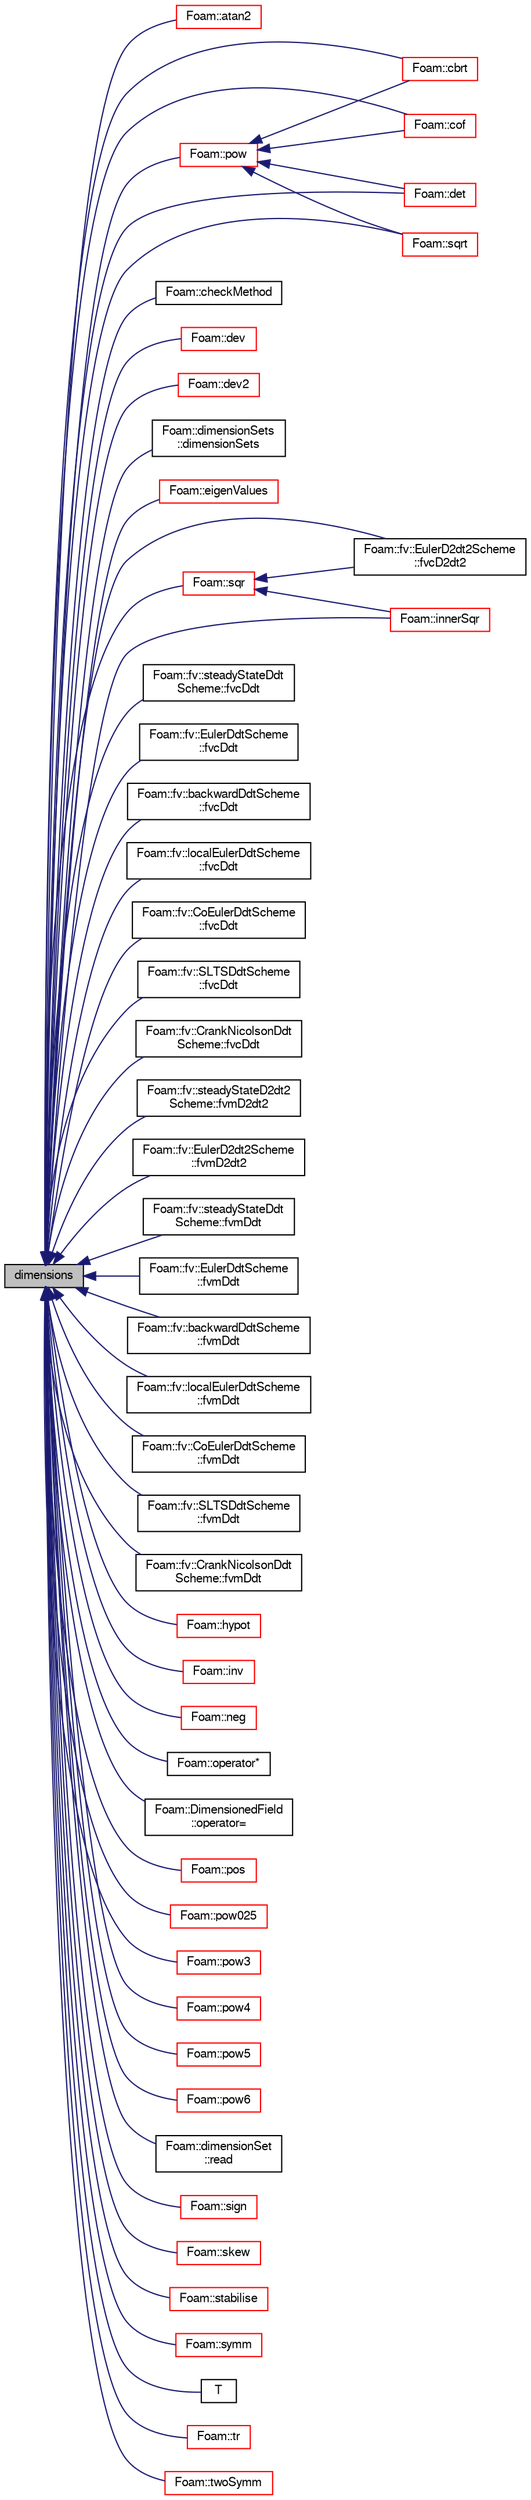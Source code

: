 digraph "dimensions"
{
  bgcolor="transparent";
  edge [fontname="FreeSans",fontsize="10",labelfontname="FreeSans",labelfontsize="10"];
  node [fontname="FreeSans",fontsize="10",shape=record];
  rankdir="LR";
  Node1 [label="dimensions",height=0.2,width=0.4,color="black", fillcolor="grey75", style="filled" fontcolor="black"];
  Node1 -> Node2 [dir="back",color="midnightblue",fontsize="10",style="solid",fontname="FreeSans"];
  Node2 [label="Foam::atan2",height=0.2,width=0.4,color="red",URL="$a10237.html#a7c3244436f5bb68e49184c00b86ccc8d"];
  Node1 -> Node3 [dir="back",color="midnightblue",fontsize="10",style="solid",fontname="FreeSans"];
  Node3 [label="Foam::cbrt",height=0.2,width=0.4,color="red",URL="$a10237.html#aca0b7feea326c0e1e9e04078a319d019"];
  Node1 -> Node4 [dir="back",color="midnightblue",fontsize="10",style="solid",fontname="FreeSans"];
  Node4 [label="Foam::checkMethod",height=0.2,width=0.4,color="black",URL="$a10237.html#af7c5aac53b9e18ea8377a3c3a973114b"];
  Node1 -> Node5 [dir="back",color="midnightblue",fontsize="10",style="solid",fontname="FreeSans"];
  Node5 [label="Foam::cof",height=0.2,width=0.4,color="red",URL="$a10237.html#a7cbeb91aa82a4ddd0511ff78af5b55e7"];
  Node1 -> Node6 [dir="back",color="midnightblue",fontsize="10",style="solid",fontname="FreeSans"];
  Node6 [label="Foam::det",height=0.2,width=0.4,color="red",URL="$a10237.html#a0661214f1c72feedb965c88d685f8036"];
  Node1 -> Node7 [dir="back",color="midnightblue",fontsize="10",style="solid",fontname="FreeSans"];
  Node7 [label="Foam::dev",height=0.2,width=0.4,color="red",URL="$a10237.html#a042ede1d98e91923a7cc5e14e9f86854"];
  Node1 -> Node8 [dir="back",color="midnightblue",fontsize="10",style="solid",fontname="FreeSans"];
  Node8 [label="Foam::dev2",height=0.2,width=0.4,color="red",URL="$a10237.html#a01b360e0d7ad7b43a8037fc09929e96f"];
  Node1 -> Node9 [dir="back",color="midnightblue",fontsize="10",style="solid",fontname="FreeSans"];
  Node9 [label="Foam::dimensionSets\l::dimensionSets",height=0.2,width=0.4,color="black",URL="$a00514.html#aaa671062334e15ed053ecb805ee762f7",tooltip="Construct from all units and set of units to use for inversion. "];
  Node1 -> Node10 [dir="back",color="midnightblue",fontsize="10",style="solid",fontname="FreeSans"];
  Node10 [label="Foam::eigenValues",height=0.2,width=0.4,color="red",URL="$a10237.html#aa0c4e4f4bfc484852c8d9a8aa36525ef"];
  Node1 -> Node11 [dir="back",color="midnightblue",fontsize="10",style="solid",fontname="FreeSans"];
  Node11 [label="Foam::fv::EulerD2dt2Scheme\l::fvcD2dt2",height=0.2,width=0.4,color="black",URL="$a00659.html#aaece7c74ba7952eb4972b7e707813b6b"];
  Node1 -> Node12 [dir="back",color="midnightblue",fontsize="10",style="solid",fontname="FreeSans"];
  Node12 [label="Foam::fv::steadyStateDdt\lScheme::fvcDdt",height=0.2,width=0.4,color="black",URL="$a02376.html#a2b9a1541ce06c457e16e2cb676f67e46"];
  Node1 -> Node13 [dir="back",color="midnightblue",fontsize="10",style="solid",fontname="FreeSans"];
  Node13 [label="Foam::fv::EulerDdtScheme\l::fvcDdt",height=0.2,width=0.4,color="black",URL="$a00660.html#a2b9a1541ce06c457e16e2cb676f67e46"];
  Node1 -> Node14 [dir="back",color="midnightblue",fontsize="10",style="solid",fontname="FreeSans"];
  Node14 [label="Foam::fv::backwardDdtScheme\l::fvcDdt",height=0.2,width=0.4,color="black",URL="$a00087.html#a2b9a1541ce06c457e16e2cb676f67e46"];
  Node1 -> Node15 [dir="back",color="midnightblue",fontsize="10",style="solid",fontname="FreeSans"];
  Node15 [label="Foam::fv::localEulerDdtScheme\l::fvcDdt",height=0.2,width=0.4,color="black",URL="$a01335.html#a2b9a1541ce06c457e16e2cb676f67e46"];
  Node1 -> Node16 [dir="back",color="midnightblue",fontsize="10",style="solid",fontname="FreeSans"];
  Node16 [label="Foam::fv::CoEulerDdtScheme\l::fvcDdt",height=0.2,width=0.4,color="black",URL="$a00299.html#a2b9a1541ce06c457e16e2cb676f67e46"];
  Node1 -> Node17 [dir="back",color="midnightblue",fontsize="10",style="solid",fontname="FreeSans"];
  Node17 [label="Foam::fv::SLTSDdtScheme\l::fvcDdt",height=0.2,width=0.4,color="black",URL="$a02278.html#a2b9a1541ce06c457e16e2cb676f67e46"];
  Node1 -> Node18 [dir="back",color="midnightblue",fontsize="10",style="solid",fontname="FreeSans"];
  Node18 [label="Foam::fv::CrankNicolsonDdt\lScheme::fvcDdt",height=0.2,width=0.4,color="black",URL="$a00413.html#a2b9a1541ce06c457e16e2cb676f67e46"];
  Node1 -> Node19 [dir="back",color="midnightblue",fontsize="10",style="solid",fontname="FreeSans"];
  Node19 [label="Foam::fv::steadyStateD2dt2\lScheme::fvmD2dt2",height=0.2,width=0.4,color="black",URL="$a02375.html#a64f053191f5df04896582b77f8b3cb43"];
  Node1 -> Node20 [dir="back",color="midnightblue",fontsize="10",style="solid",fontname="FreeSans"];
  Node20 [label="Foam::fv::EulerD2dt2Scheme\l::fvmD2dt2",height=0.2,width=0.4,color="black",URL="$a00659.html#a64f053191f5df04896582b77f8b3cb43"];
  Node1 -> Node21 [dir="back",color="midnightblue",fontsize="10",style="solid",fontname="FreeSans"];
  Node21 [label="Foam::fv::steadyStateDdt\lScheme::fvmDdt",height=0.2,width=0.4,color="black",URL="$a02376.html#ae2ed609edd76eef5571923959486d0a0"];
  Node1 -> Node22 [dir="back",color="midnightblue",fontsize="10",style="solid",fontname="FreeSans"];
  Node22 [label="Foam::fv::EulerDdtScheme\l::fvmDdt",height=0.2,width=0.4,color="black",URL="$a00660.html#ae2ed609edd76eef5571923959486d0a0"];
  Node1 -> Node23 [dir="back",color="midnightblue",fontsize="10",style="solid",fontname="FreeSans"];
  Node23 [label="Foam::fv::backwardDdtScheme\l::fvmDdt",height=0.2,width=0.4,color="black",URL="$a00087.html#ae2ed609edd76eef5571923959486d0a0"];
  Node1 -> Node24 [dir="back",color="midnightblue",fontsize="10",style="solid",fontname="FreeSans"];
  Node24 [label="Foam::fv::localEulerDdtScheme\l::fvmDdt",height=0.2,width=0.4,color="black",URL="$a01335.html#ae2ed609edd76eef5571923959486d0a0"];
  Node1 -> Node25 [dir="back",color="midnightblue",fontsize="10",style="solid",fontname="FreeSans"];
  Node25 [label="Foam::fv::CoEulerDdtScheme\l::fvmDdt",height=0.2,width=0.4,color="black",URL="$a00299.html#ae2ed609edd76eef5571923959486d0a0"];
  Node1 -> Node26 [dir="back",color="midnightblue",fontsize="10",style="solid",fontname="FreeSans"];
  Node26 [label="Foam::fv::SLTSDdtScheme\l::fvmDdt",height=0.2,width=0.4,color="black",URL="$a02278.html#ae2ed609edd76eef5571923959486d0a0"];
  Node1 -> Node27 [dir="back",color="midnightblue",fontsize="10",style="solid",fontname="FreeSans"];
  Node27 [label="Foam::fv::CrankNicolsonDdt\lScheme::fvmDdt",height=0.2,width=0.4,color="black",URL="$a00413.html#ae2ed609edd76eef5571923959486d0a0"];
  Node1 -> Node28 [dir="back",color="midnightblue",fontsize="10",style="solid",fontname="FreeSans"];
  Node28 [label="Foam::hypot",height=0.2,width=0.4,color="red",URL="$a10237.html#a90d61bdadaac564804287155d4926028"];
  Node1 -> Node29 [dir="back",color="midnightblue",fontsize="10",style="solid",fontname="FreeSans"];
  Node29 [label="Foam::innerSqr",height=0.2,width=0.4,color="red",URL="$a10237.html#accfbb1a04e404c9c2ac658c29fe1a7f6"];
  Node1 -> Node30 [dir="back",color="midnightblue",fontsize="10",style="solid",fontname="FreeSans"];
  Node30 [label="Foam::inv",height=0.2,width=0.4,color="red",URL="$a10237.html#ac51979edadae5b8ade119dd30b88e381"];
  Node1 -> Node31 [dir="back",color="midnightblue",fontsize="10",style="solid",fontname="FreeSans"];
  Node31 [label="Foam::neg",height=0.2,width=0.4,color="red",URL="$a10237.html#aad5b44612e484eb87fcea79a3d19ee04"];
  Node1 -> Node32 [dir="back",color="midnightblue",fontsize="10",style="solid",fontname="FreeSans"];
  Node32 [label="Foam::operator*",height=0.2,width=0.4,color="black",URL="$a10237.html#a44972f0750c2a4257eb2d13553862e1a",tooltip="Hodge Dual operator (tensor -&gt; vector) "];
  Node1 -> Node33 [dir="back",color="midnightblue",fontsize="10",style="solid",fontname="FreeSans"];
  Node33 [label="Foam::DimensionedField\l::operator=",height=0.2,width=0.4,color="black",URL="$a00511.html#a2b4066482815079be662b5f11dcb5782"];
  Node1 -> Node34 [dir="back",color="midnightblue",fontsize="10",style="solid",fontname="FreeSans"];
  Node34 [label="Foam::pos",height=0.2,width=0.4,color="red",URL="$a10237.html#a09a190b59f3d01b258bca0fa964a6212"];
  Node1 -> Node35 [dir="back",color="midnightblue",fontsize="10",style="solid",fontname="FreeSans"];
  Node35 [label="Foam::pow",height=0.2,width=0.4,color="red",URL="$a10237.html#a7500c8e9d27a442adc75e287de074c7c"];
  Node35 -> Node3 [dir="back",color="midnightblue",fontsize="10",style="solid",fontname="FreeSans"];
  Node35 -> Node5 [dir="back",color="midnightblue",fontsize="10",style="solid",fontname="FreeSans"];
  Node35 -> Node6 [dir="back",color="midnightblue",fontsize="10",style="solid",fontname="FreeSans"];
  Node35 -> Node36 [dir="back",color="midnightblue",fontsize="10",style="solid",fontname="FreeSans"];
  Node36 [label="Foam::sqrt",height=0.2,width=0.4,color="red",URL="$a10237.html#a8616bd62eebf2342a80222fecb1bda71"];
  Node1 -> Node37 [dir="back",color="midnightblue",fontsize="10",style="solid",fontname="FreeSans"];
  Node37 [label="Foam::pow025",height=0.2,width=0.4,color="red",URL="$a10237.html#af8d7dc24dfce32ee37c1210e616966e1"];
  Node1 -> Node38 [dir="back",color="midnightblue",fontsize="10",style="solid",fontname="FreeSans"];
  Node38 [label="Foam::pow3",height=0.2,width=0.4,color="red",URL="$a10237.html#a2e8f5d970ee4fb466536c3c46bae91fe"];
  Node1 -> Node39 [dir="back",color="midnightblue",fontsize="10",style="solid",fontname="FreeSans"];
  Node39 [label="Foam::pow4",height=0.2,width=0.4,color="red",URL="$a10237.html#aa0ae321d4861170e35fbb938636a4f40"];
  Node1 -> Node40 [dir="back",color="midnightblue",fontsize="10",style="solid",fontname="FreeSans"];
  Node40 [label="Foam::pow5",height=0.2,width=0.4,color="red",URL="$a10237.html#a0b7dcaa096eb70c9f06d6301a7948bfb"];
  Node1 -> Node41 [dir="back",color="midnightblue",fontsize="10",style="solid",fontname="FreeSans"];
  Node41 [label="Foam::pow6",height=0.2,width=0.4,color="red",URL="$a10237.html#a04b4396e0871b6db3334ced48a96b80f"];
  Node1 -> Node42 [dir="back",color="midnightblue",fontsize="10",style="solid",fontname="FreeSans"];
  Node42 [label="Foam::dimensionSet\l::read",height=0.2,width=0.4,color="black",URL="$a00513.html#ab0354f0b66bcd5a9ce0e59711b1f3559",tooltip="Read using provided units. "];
  Node1 -> Node43 [dir="back",color="midnightblue",fontsize="10",style="solid",fontname="FreeSans"];
  Node43 [label="Foam::sign",height=0.2,width=0.4,color="red",URL="$a10237.html#a221fd301d6c49c5bd4a6c0f5ccb893b2"];
  Node1 -> Node44 [dir="back",color="midnightblue",fontsize="10",style="solid",fontname="FreeSans"];
  Node44 [label="Foam::skew",height=0.2,width=0.4,color="red",URL="$a10237.html#aec5060dc82b7727c5935153aa048b2c1"];
  Node1 -> Node45 [dir="back",color="midnightblue",fontsize="10",style="solid",fontname="FreeSans"];
  Node45 [label="Foam::sqr",height=0.2,width=0.4,color="red",URL="$a10237.html#a277dc11c581d53826ab5090b08f3b17b"];
  Node45 -> Node11 [dir="back",color="midnightblue",fontsize="10",style="solid",fontname="FreeSans"];
  Node45 -> Node29 [dir="back",color="midnightblue",fontsize="10",style="solid",fontname="FreeSans"];
  Node1 -> Node36 [dir="back",color="midnightblue",fontsize="10",style="solid",fontname="FreeSans"];
  Node1 -> Node46 [dir="back",color="midnightblue",fontsize="10",style="solid",fontname="FreeSans"];
  Node46 [label="Foam::stabilise",height=0.2,width=0.4,color="red",URL="$a10237.html#a1f3543a73e4e73c68a5d03e4dba703dd"];
  Node1 -> Node47 [dir="back",color="midnightblue",fontsize="10",style="solid",fontname="FreeSans"];
  Node47 [label="Foam::symm",height=0.2,width=0.4,color="red",URL="$a10237.html#a112755faabb5ff081d7a25a936a1d3c4"];
  Node1 -> Node48 [dir="back",color="midnightblue",fontsize="10",style="solid",fontname="FreeSans"];
  Node48 [label="T",height=0.2,width=0.4,color="black",URL="$a00510.html#a802b622792a2cfdcfb1253c3e414f3d3",tooltip="Return transpose. "];
  Node1 -> Node49 [dir="back",color="midnightblue",fontsize="10",style="solid",fontname="FreeSans"];
  Node49 [label="Foam::tr",height=0.2,width=0.4,color="red",URL="$a10237.html#a16888f82e1accdb4c88dc9573a1dd02e"];
  Node1 -> Node50 [dir="back",color="midnightblue",fontsize="10",style="solid",fontname="FreeSans"];
  Node50 [label="Foam::twoSymm",height=0.2,width=0.4,color="red",URL="$a10237.html#a446550beb700669a32e76d9b87d5e043"];
}
